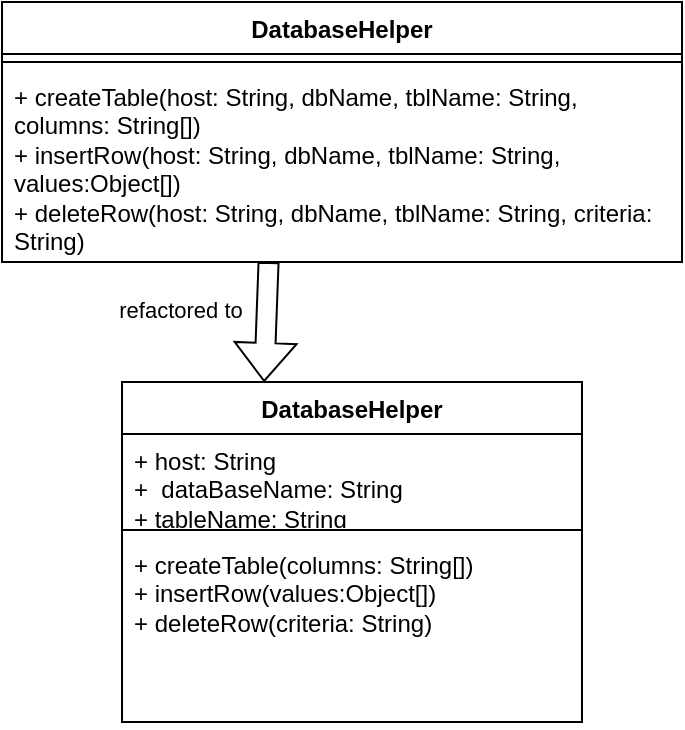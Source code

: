 <mxfile version="24.8.0">
  <diagram id="C5RBs43oDa-KdzZeNtuy" name="Page-1">
    <mxGraphModel dx="2253" dy="789" grid="1" gridSize="10" guides="1" tooltips="1" connect="1" arrows="1" fold="1" page="1" pageScale="1" pageWidth="827" pageHeight="1169" math="0" shadow="0">
      <root>
        <mxCell id="WIyWlLk6GJQsqaUBKTNV-0" />
        <mxCell id="WIyWlLk6GJQsqaUBKTNV-1" parent="WIyWlLk6GJQsqaUBKTNV-0" />
        <mxCell id="q5MoAWhynA4X8tI6t1yL-0" value="DatabaseHelper" style="swimlane;fontStyle=1;align=center;verticalAlign=top;childLayout=stackLayout;horizontal=1;startSize=26;horizontalStack=0;resizeParent=1;resizeParentMax=0;resizeLast=0;collapsible=1;marginBottom=0;whiteSpace=wrap;html=1;" parent="WIyWlLk6GJQsqaUBKTNV-1" vertex="1">
          <mxGeometry x="-340" y="80" width="340" height="130" as="geometry" />
        </mxCell>
        <mxCell id="q5MoAWhynA4X8tI6t1yL-2" value="" style="line;strokeWidth=1;fillColor=none;align=left;verticalAlign=middle;spacingTop=-1;spacingLeft=3;spacingRight=3;rotatable=0;labelPosition=right;points=[];portConstraint=eastwest;strokeColor=inherit;" parent="q5MoAWhynA4X8tI6t1yL-0" vertex="1">
          <mxGeometry y="26" width="340" height="8" as="geometry" />
        </mxCell>
        <mxCell id="q5MoAWhynA4X8tI6t1yL-3" value="+ createTable(host: String, dbName, tblName: String, columns: String[])&lt;div&gt;+ insertRow&lt;span style=&quot;background-color: initial;&quot;&gt;(host: String,&amp;nbsp;&lt;/span&gt;dbName&lt;span style=&quot;background-color: initial;&quot;&gt;,&amp;nbsp;&lt;/span&gt;tblName&lt;span style=&quot;background-color: initial;&quot;&gt;: String, values:Object[])&lt;/span&gt;&lt;/div&gt;&lt;div&gt;&lt;span style=&quot;background-color: initial;&quot;&gt;+ deleteRow&lt;/span&gt;&lt;span style=&quot;background-color: initial;&quot;&gt;(host: String,&amp;nbsp;&lt;/span&gt;dbName&lt;span style=&quot;background-color: initial;&quot;&gt;,&amp;nbsp;&lt;/span&gt;tblName&lt;span style=&quot;background-color: initial;&quot;&gt;: String, criteria: String)&lt;/span&gt;&lt;/div&gt;" style="text;strokeColor=none;fillColor=none;align=left;verticalAlign=top;spacingLeft=4;spacingRight=4;overflow=hidden;rotatable=0;points=[[0,0.5],[1,0.5]];portConstraint=eastwest;whiteSpace=wrap;html=1;" parent="q5MoAWhynA4X8tI6t1yL-0" vertex="1">
          <mxGeometry y="34" width="340" height="96" as="geometry" />
        </mxCell>
        <mxCell id="q5MoAWhynA4X8tI6t1yL-7" value="DatabaseHelper" style="swimlane;fontStyle=1;align=center;verticalAlign=top;childLayout=stackLayout;horizontal=1;startSize=26;horizontalStack=0;resizeParent=1;resizeParentMax=0;resizeLast=0;collapsible=1;marginBottom=0;whiteSpace=wrap;html=1;" parent="WIyWlLk6GJQsqaUBKTNV-1" vertex="1">
          <mxGeometry x="-280" y="270" width="230" height="170" as="geometry" />
        </mxCell>
        <mxCell id="q5MoAWhynA4X8tI6t1yL-8" value="+ host: String&lt;div&gt;+&amp;nbsp; dataBaseName: String&lt;/div&gt;&lt;div&gt;+ tableName: String&lt;/div&gt;" style="text;strokeColor=none;fillColor=none;align=left;verticalAlign=top;spacingLeft=4;spacingRight=4;overflow=hidden;rotatable=0;points=[[0,0.5],[1,0.5]];portConstraint=eastwest;whiteSpace=wrap;html=1;" parent="q5MoAWhynA4X8tI6t1yL-7" vertex="1">
          <mxGeometry y="26" width="230" height="44" as="geometry" />
        </mxCell>
        <mxCell id="q5MoAWhynA4X8tI6t1yL-9" value="" style="line;strokeWidth=1;fillColor=none;align=left;verticalAlign=middle;spacingTop=-1;spacingLeft=3;spacingRight=3;rotatable=0;labelPosition=right;points=[];portConstraint=eastwest;strokeColor=inherit;" parent="q5MoAWhynA4X8tI6t1yL-7" vertex="1">
          <mxGeometry y="70" width="230" height="8" as="geometry" />
        </mxCell>
        <mxCell id="q5MoAWhynA4X8tI6t1yL-10" value="+ createTable(columns: String[])&lt;div&gt;+ insertRow&lt;span style=&quot;background-color: initial;&quot;&gt;(values:Object[])&lt;/span&gt;&lt;/div&gt;&lt;div&gt;&lt;span style=&quot;background-color: initial;&quot;&gt;+ deleteRow(&lt;/span&gt;&lt;span style=&quot;background-color: initial;&quot;&gt;criteria: String)&lt;/span&gt;&lt;/div&gt;" style="text;strokeColor=none;fillColor=none;align=left;verticalAlign=top;spacingLeft=4;spacingRight=4;overflow=hidden;rotatable=0;points=[[0,0.5],[1,0.5]];portConstraint=eastwest;whiteSpace=wrap;html=1;" parent="q5MoAWhynA4X8tI6t1yL-7" vertex="1">
          <mxGeometry y="78" width="230" height="92" as="geometry" />
        </mxCell>
        <mxCell id="q5MoAWhynA4X8tI6t1yL-11" value="" style="shape=flexArrow;endArrow=classic;html=1;rounded=0;entryX=0.309;entryY=0;entryDx=0;entryDy=0;exitX=0.392;exitY=1;exitDx=0;exitDy=0;exitPerimeter=0;entryPerimeter=0;" parent="WIyWlLk6GJQsqaUBKTNV-1" source="q5MoAWhynA4X8tI6t1yL-3" target="q5MoAWhynA4X8tI6t1yL-7" edge="1">
          <mxGeometry width="50" height="50" relative="1" as="geometry">
            <mxPoint x="390" y="430" as="sourcePoint" />
            <mxPoint x="440" y="380" as="targetPoint" />
          </mxGeometry>
        </mxCell>
        <mxCell id="q5MoAWhynA4X8tI6t1yL-12" value="refactored to" style="edgeLabel;html=1;align=center;verticalAlign=middle;resizable=0;points=[];" parent="q5MoAWhynA4X8tI6t1yL-11" vertex="1" connectable="0">
          <mxGeometry x="0.178" y="-8" relative="1" as="geometry">
            <mxPoint x="-35" y="-11" as="offset" />
          </mxGeometry>
        </mxCell>
      </root>
    </mxGraphModel>
  </diagram>
</mxfile>
